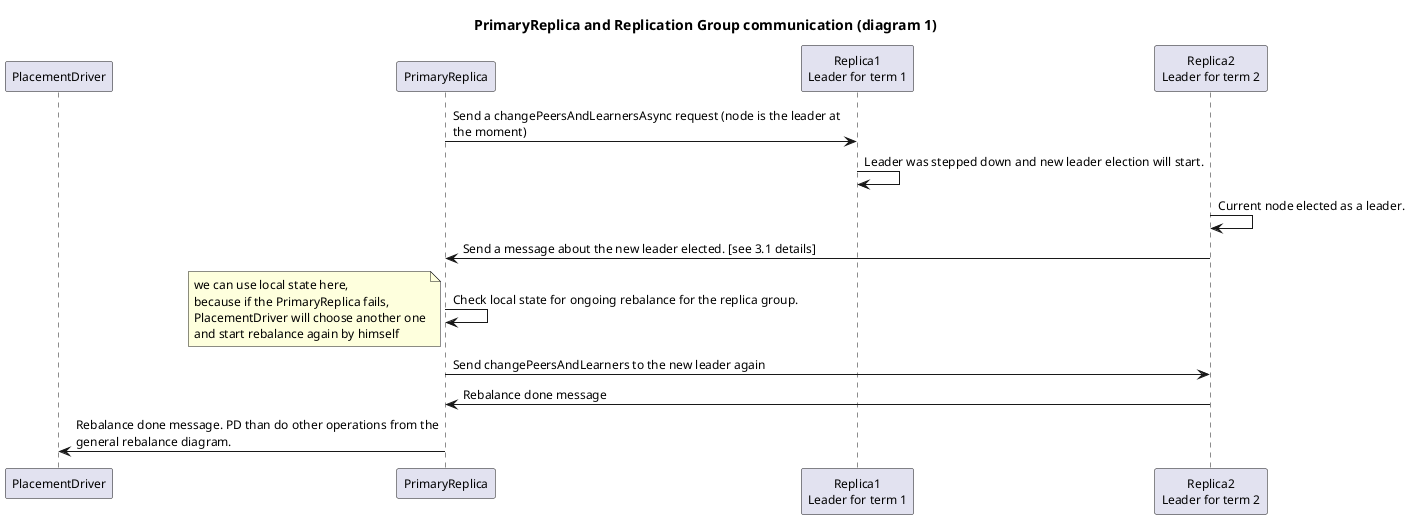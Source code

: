 @startuml primaryReplica
title PrimaryReplica and Replication Group communication (diagram 1)

skinparam maxMessageSize 400
skinparam defaultFontSize 12

participant PlacementDriver
participant PrimaryReplica

participant Replica1 [
Replica1
Leader for term 1
]

participant Replica2 [
Replica2
Leader for term 2
]

PrimaryReplica -> Replica1 : Send a changePeersAndLearnersAsync request (node is the leader at the moment)
Replica1 -> Replica1 : Leader was stepped down and new leader election will start.
Replica2 -> Replica2 : Current node elected as a leader.
Replica2 -> PrimaryReplica : Send a message about the new leader elected. [see 3.1 details]
PrimaryReplica -> PrimaryReplica : Check local state for ongoing rebalance for the replica group.
note left
we can use local state here,
because if the PrimaryReplica fails,
PlacementDriver will choose another one
and start rebalance again by himself
end note
PrimaryReplica -> Replica2 : Send changePeersAndLearners to the new leader again
Replica2 -> PrimaryReplica : Rebalance done message
PrimaryReplica -> PlacementDriver : Rebalance done message. PD than do other operations from the general rebalance diagram.
@enduml
